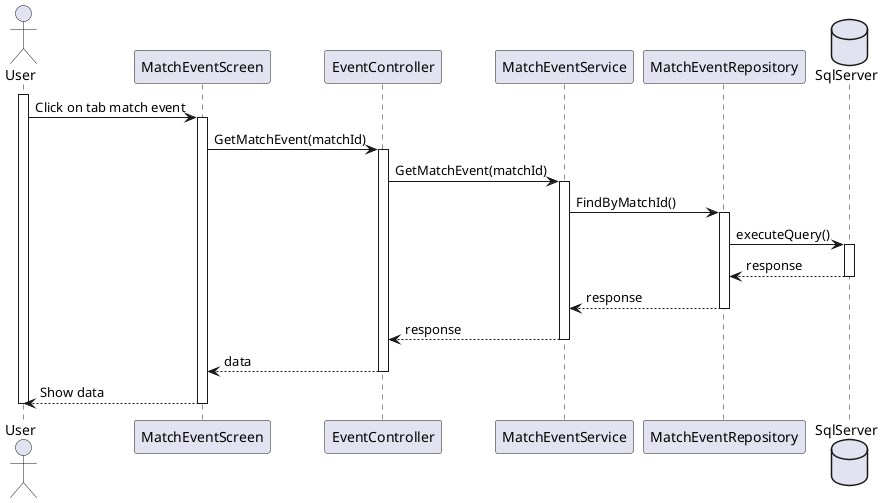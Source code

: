 @startuml View Match Event(Guest)
actor User 
participant MatchEventScreen
participant EventController
participant MatchEventService
participant MatchEventRepository
database SqlServer

activate User 
    User -> MatchEventScreen: Click on tab match event
    activate MatchEventScreen
        MatchEventScreen -> EventController: GetMatchEvent(matchId)
        activate EventController
            EventController -> MatchEventService: GetMatchEvent(matchId)
            activate MatchEventService
                MatchEventService -> MatchEventRepository: FindByMatchId()
                activate MatchEventRepository
                    MatchEventRepository -> SqlServer: executeQuery()
                    activate SqlServer
                        SqlServer --> MatchEventRepository: response
                    deactivate SqlServer
                    MatchEventRepository --> MatchEventService: response
                deactivate MatchEventRepository
                MatchEventService --> EventController: response
            deactivate MatchEventService
            EventController --> MatchEventScreen: data
        deactivate EventController
        MatchEventScreen --> User: Show data
    deactivate MatchEventScreen
deactivate User 
@enduml